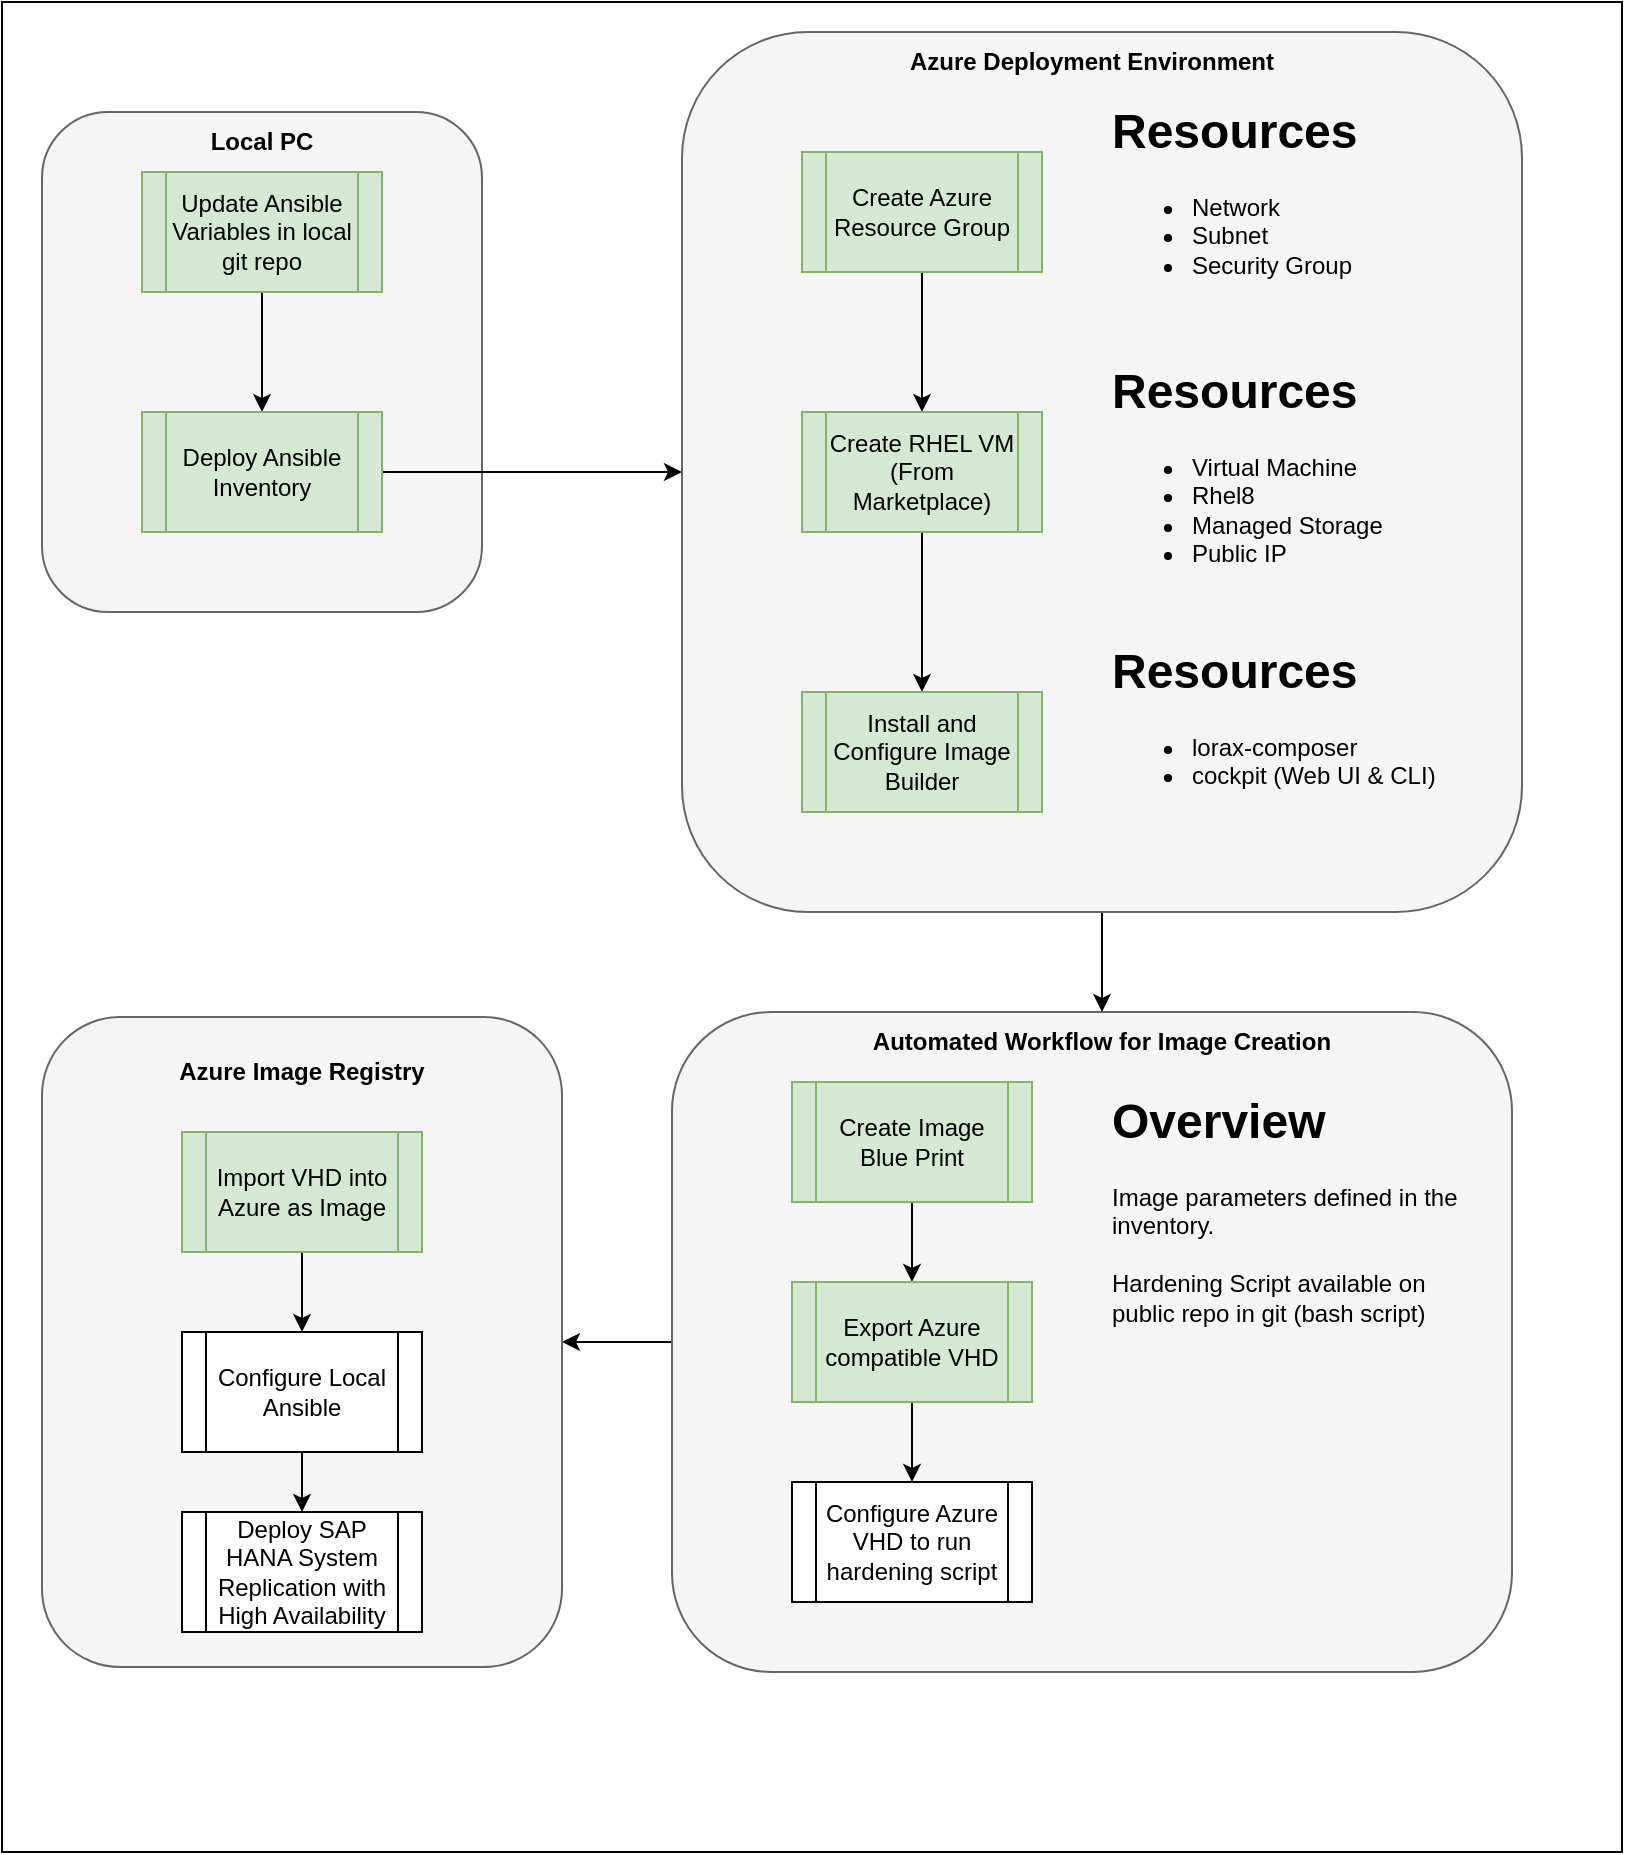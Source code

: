 <mxfile version="16.5.3" type="device"><diagram id="ePuJpFkiMPq490PW238o" name="Page-1"><mxGraphModel dx="1422" dy="737" grid="1" gridSize="10" guides="1" tooltips="1" connect="1" arrows="1" fold="1" page="1" pageScale="1" pageWidth="850" pageHeight="1100" math="0" shadow="0"><root><mxCell id="0"/><mxCell id="1" parent="0"/><mxCell id="EzFOdC-Fhz_2GHxGaMlz-38" value="" style="rounded=0;whiteSpace=wrap;html=1;" parent="1" vertex="1"><mxGeometry x="10" y="15" width="810" height="925" as="geometry"/></mxCell><mxCell id="EzFOdC-Fhz_2GHxGaMlz-41" value="" style="edgeStyle=orthogonalEdgeStyle;rounded=0;orthogonalLoop=1;jettySize=auto;html=1;" parent="1" source="EzFOdC-Fhz_2GHxGaMlz-30" target="EzFOdC-Fhz_2GHxGaMlz-40" edge="1"><mxGeometry relative="1" as="geometry"/></mxCell><mxCell id="EzFOdC-Fhz_2GHxGaMlz-30" value="" style="rounded=1;whiteSpace=wrap;html=1;fillColor=#f5f5f5;fontColor=#333333;strokeColor=#666666;" parent="1" vertex="1"><mxGeometry x="345" y="520" width="420" height="330" as="geometry"/></mxCell><mxCell id="EzFOdC-Fhz_2GHxGaMlz-35" value="" style="edgeStyle=orthogonalEdgeStyle;rounded=0;orthogonalLoop=1;jettySize=auto;html=1;" parent="1" source="EzFOdC-Fhz_2GHxGaMlz-19" target="EzFOdC-Fhz_2GHxGaMlz-34" edge="1"><mxGeometry relative="1" as="geometry"/></mxCell><mxCell id="EzFOdC-Fhz_2GHxGaMlz-19" value="" style="rounded=1;whiteSpace=wrap;html=1;fillColor=#f5f5f5;fontColor=#333333;strokeColor=#666666;" parent="1" vertex="1"><mxGeometry x="350" y="30" width="420" height="440" as="geometry"/></mxCell><mxCell id="EzFOdC-Fhz_2GHxGaMlz-18" value="" style="rounded=1;whiteSpace=wrap;html=1;fillColor=#f5f5f5;strokeColor=#666666;fontColor=#333333;" parent="1" vertex="1"><mxGeometry x="30" y="70" width="220" height="250" as="geometry"/></mxCell><mxCell id="EzFOdC-Fhz_2GHxGaMlz-23" value="" style="edgeStyle=orthogonalEdgeStyle;rounded=0;orthogonalLoop=1;jettySize=auto;html=1;" parent="1" source="EzFOdC-Fhz_2GHxGaMlz-10" target="EzFOdC-Fhz_2GHxGaMlz-11" edge="1"><mxGeometry relative="1" as="geometry"/></mxCell><mxCell id="EzFOdC-Fhz_2GHxGaMlz-10" value="Update Ansible Variables in local git repo" style="shape=process;whiteSpace=wrap;html=1;backgroundOutline=1;" parent="1" vertex="1"><mxGeometry x="80" y="100" width="120" height="60" as="geometry"/></mxCell><mxCell id="EzFOdC-Fhz_2GHxGaMlz-24" style="edgeStyle=orthogonalEdgeStyle;rounded=0;orthogonalLoop=1;jettySize=auto;html=1;entryX=0;entryY=0.5;entryDx=0;entryDy=0;" parent="1" source="EzFOdC-Fhz_2GHxGaMlz-11" target="EzFOdC-Fhz_2GHxGaMlz-19" edge="1"><mxGeometry relative="1" as="geometry"/></mxCell><mxCell id="EzFOdC-Fhz_2GHxGaMlz-11" value="Deploy Ansible Inventory" style="shape=process;whiteSpace=wrap;html=1;backgroundOutline=1;" parent="1" vertex="1"><mxGeometry x="80" y="220" width="120" height="60" as="geometry"/></mxCell><mxCell id="EzFOdC-Fhz_2GHxGaMlz-21" value="" style="edgeStyle=orthogonalEdgeStyle;rounded=0;orthogonalLoop=1;jettySize=auto;html=1;" parent="1" source="EzFOdC-Fhz_2GHxGaMlz-12" target="EzFOdC-Fhz_2GHxGaMlz-14" edge="1"><mxGeometry relative="1" as="geometry"/></mxCell><mxCell id="EzFOdC-Fhz_2GHxGaMlz-12" value="Create Azure Resource Group" style="shape=process;whiteSpace=wrap;html=1;backgroundOutline=1;" parent="1" vertex="1"><mxGeometry x="410" y="90" width="120" height="60" as="geometry"/></mxCell><mxCell id="EzFOdC-Fhz_2GHxGaMlz-13" value="&lt;h1&gt;Resources&lt;/h1&gt;&lt;div&gt;&lt;ul&gt;&lt;li&gt;Network&lt;/li&gt;&lt;li&gt;Subnet&lt;/li&gt;&lt;li&gt;Security Group&lt;/li&gt;&lt;/ul&gt;&lt;/div&gt;" style="text;html=1;strokeColor=none;fillColor=none;spacing=5;spacingTop=-20;whiteSpace=wrap;overflow=hidden;rounded=0;" parent="1" vertex="1"><mxGeometry x="560" y="60" width="190" height="120" as="geometry"/></mxCell><mxCell id="EzFOdC-Fhz_2GHxGaMlz-22" value="" style="edgeStyle=orthogonalEdgeStyle;rounded=0;orthogonalLoop=1;jettySize=auto;html=1;" parent="1" source="EzFOdC-Fhz_2GHxGaMlz-14" target="EzFOdC-Fhz_2GHxGaMlz-16" edge="1"><mxGeometry relative="1" as="geometry"/></mxCell><mxCell id="EzFOdC-Fhz_2GHxGaMlz-14" value="Create RHEL VM (From Marketplace)" style="shape=process;whiteSpace=wrap;html=1;backgroundOutline=1;fillColor=#d5e8d4;strokeColor=#82b366;" parent="1" vertex="1"><mxGeometry x="410" y="220" width="120" height="60" as="geometry"/></mxCell><mxCell id="EzFOdC-Fhz_2GHxGaMlz-15" value="&lt;h1&gt;Resources&lt;/h1&gt;&lt;div&gt;&lt;ul&gt;&lt;li&gt;Virtual Machine&lt;/li&gt;&lt;li&gt;Rhel8&lt;/li&gt;&lt;li&gt;Managed Storage&lt;/li&gt;&lt;li&gt;Public IP&lt;/li&gt;&lt;/ul&gt;&lt;/div&gt;" style="text;html=1;strokeColor=none;fillColor=none;spacing=5;spacingTop=-20;whiteSpace=wrap;overflow=hidden;rounded=0;" parent="1" vertex="1"><mxGeometry x="560" y="190" width="190" height="120" as="geometry"/></mxCell><mxCell id="EzFOdC-Fhz_2GHxGaMlz-16" value="Install and Configure Image Builder" style="shape=process;whiteSpace=wrap;html=1;backgroundOutline=1;fillColor=#d5e8d4;strokeColor=#82b366;" parent="1" vertex="1"><mxGeometry x="410" y="360" width="120" height="60" as="geometry"/></mxCell><mxCell id="EzFOdC-Fhz_2GHxGaMlz-17" value="&lt;h1&gt;Resources&lt;/h1&gt;&lt;div&gt;&lt;ul&gt;&lt;li&gt;lorax-composer&lt;/li&gt;&lt;li&gt;cockpit (Web UI &amp;amp; CLI)&lt;/li&gt;&lt;/ul&gt;&lt;/div&gt;" style="text;html=1;strokeColor=none;fillColor=none;spacing=5;spacingTop=-20;whiteSpace=wrap;overflow=hidden;rounded=0;" parent="1" vertex="1"><mxGeometry x="560" y="330" width="190" height="120" as="geometry"/></mxCell><mxCell id="EzFOdC-Fhz_2GHxGaMlz-20" value="Azure Deployment Environment" style="text;html=1;strokeColor=none;fillColor=none;align=center;verticalAlign=middle;whiteSpace=wrap;rounded=0;fontStyle=1" parent="1" vertex="1"><mxGeometry x="460" y="30" width="190" height="30" as="geometry"/></mxCell><mxCell id="EzFOdC-Fhz_2GHxGaMlz-31" value="" style="edgeStyle=orthogonalEdgeStyle;rounded=0;orthogonalLoop=1;jettySize=auto;html=1;" parent="1" source="EzFOdC-Fhz_2GHxGaMlz-25" target="EzFOdC-Fhz_2GHxGaMlz-26" edge="1"><mxGeometry relative="1" as="geometry"/></mxCell><mxCell id="EzFOdC-Fhz_2GHxGaMlz-25" value="Create Image Blue Print" style="shape=process;whiteSpace=wrap;html=1;backgroundOutline=1;fillColor=#d5e8d4;strokeColor=#82b366;" parent="1" vertex="1"><mxGeometry x="405" y="555" width="120" height="60" as="geometry"/></mxCell><mxCell id="EzFOdC-Fhz_2GHxGaMlz-32" value="" style="edgeStyle=orthogonalEdgeStyle;rounded=0;orthogonalLoop=1;jettySize=auto;html=1;" parent="1" source="EzFOdC-Fhz_2GHxGaMlz-26" target="EzFOdC-Fhz_2GHxGaMlz-27" edge="1"><mxGeometry relative="1" as="geometry"/></mxCell><mxCell id="EzFOdC-Fhz_2GHxGaMlz-26" value="Export Azure compatible VHD" style="shape=process;whiteSpace=wrap;html=1;backgroundOutline=1;fillColor=#d5e8d4;strokeColor=#82b366;" parent="1" vertex="1"><mxGeometry x="405" y="655" width="120" height="60" as="geometry"/></mxCell><mxCell id="EzFOdC-Fhz_2GHxGaMlz-40" value="" style="rounded=1;whiteSpace=wrap;html=1;fillColor=#f5f5f5;fontColor=#333333;strokeColor=#666666;" parent="1" vertex="1"><mxGeometry x="30" y="522.5" width="260" height="325" as="geometry"/></mxCell><mxCell id="EzFOdC-Fhz_2GHxGaMlz-27" value="Configure Azure VHD to run hardening script" style="shape=process;whiteSpace=wrap;html=1;backgroundOutline=1;" parent="1" vertex="1"><mxGeometry x="405" y="755" width="120" height="60" as="geometry"/></mxCell><mxCell id="0Yt1liA2J95QmEpqwebw-2" value="" style="edgeStyle=orthogonalEdgeStyle;rounded=0;orthogonalLoop=1;jettySize=auto;html=1;" edge="1" parent="1" source="EzFOdC-Fhz_2GHxGaMlz-29" target="0Yt1liA2J95QmEpqwebw-1"><mxGeometry relative="1" as="geometry"/></mxCell><mxCell id="EzFOdC-Fhz_2GHxGaMlz-29" value="Import VHD into Azure as Image" style="shape=process;whiteSpace=wrap;html=1;backgroundOutline=1;fillColor=#d5e8d4;strokeColor=#82b366;" parent="1" vertex="1"><mxGeometry x="100" y="580" width="120" height="60" as="geometry"/></mxCell><mxCell id="EzFOdC-Fhz_2GHxGaMlz-34" value="Automated Workflow for Image Creation" style="text;html=1;strokeColor=none;fillColor=none;align=center;verticalAlign=middle;whiteSpace=wrap;rounded=0;fontStyle=1" parent="1" vertex="1"><mxGeometry x="405" y="520" width="310" height="30" as="geometry"/></mxCell><mxCell id="EzFOdC-Fhz_2GHxGaMlz-36" value="&lt;h1&gt;Overview&lt;/h1&gt;&lt;div&gt;Image parameters defined in the inventory.&amp;nbsp;&lt;/div&gt;&lt;div&gt;&lt;br&gt;&lt;/div&gt;&lt;div&gt;Hardening Script available on public repo in git (bash script)&lt;/div&gt;" style="text;html=1;strokeColor=none;fillColor=none;spacing=5;spacingTop=-20;whiteSpace=wrap;overflow=hidden;rounded=0;" parent="1" vertex="1"><mxGeometry x="560" y="555" width="190" height="155" as="geometry"/></mxCell><mxCell id="EzFOdC-Fhz_2GHxGaMlz-37" value="Local PC" style="text;html=1;strokeColor=none;fillColor=none;align=center;verticalAlign=middle;whiteSpace=wrap;rounded=0;fontStyle=1" parent="1" vertex="1"><mxGeometry x="110" y="70" width="60" height="30" as="geometry"/></mxCell><mxCell id="EzFOdC-Fhz_2GHxGaMlz-45" value="Azure Image Registry" style="text;html=1;strokeColor=none;fillColor=none;align=center;verticalAlign=middle;whiteSpace=wrap;rounded=0;fontStyle=1" parent="1" vertex="1"><mxGeometry x="65" y="535" width="190" height="30" as="geometry"/></mxCell><mxCell id="EzFOdC-Fhz_2GHxGaMlz-46" value="Update Ansible Variables in local git repo" style="shape=process;whiteSpace=wrap;html=1;backgroundOutline=1;fillColor=#d5e8d4;strokeColor=#82b366;" parent="1" vertex="1"><mxGeometry x="80" y="100" width="120" height="60" as="geometry"/></mxCell><mxCell id="EzFOdC-Fhz_2GHxGaMlz-47" value="Deploy Ansible Inventory" style="shape=process;whiteSpace=wrap;html=1;backgroundOutline=1;fillColor=#d5e8d4;strokeColor=#82b366;" parent="1" vertex="1"><mxGeometry x="80" y="220" width="120" height="60" as="geometry"/></mxCell><mxCell id="EzFOdC-Fhz_2GHxGaMlz-48" value="Create Azure Resource Group" style="shape=process;whiteSpace=wrap;html=1;backgroundOutline=1;fillColor=#d5e8d4;strokeColor=#82b366;" parent="1" vertex="1"><mxGeometry x="410" y="90" width="120" height="60" as="geometry"/></mxCell><mxCell id="0Yt1liA2J95QmEpqwebw-6" value="" style="edgeStyle=orthogonalEdgeStyle;rounded=0;orthogonalLoop=1;jettySize=auto;html=1;" edge="1" parent="1" source="0Yt1liA2J95QmEpqwebw-1" target="0Yt1liA2J95QmEpqwebw-3"><mxGeometry relative="1" as="geometry"/></mxCell><mxCell id="0Yt1liA2J95QmEpqwebw-1" value="Configure Local Ansible" style="shape=process;whiteSpace=wrap;html=1;backgroundOutline=1;" vertex="1" parent="1"><mxGeometry x="100" y="680" width="120" height="60" as="geometry"/></mxCell><mxCell id="0Yt1liA2J95QmEpqwebw-3" value="Deploy SAP HANA System Replication with High Availability" style="shape=process;whiteSpace=wrap;html=1;backgroundOutline=1;" vertex="1" parent="1"><mxGeometry x="100" y="770" width="120" height="60" as="geometry"/></mxCell></root></mxGraphModel></diagram></mxfile>
